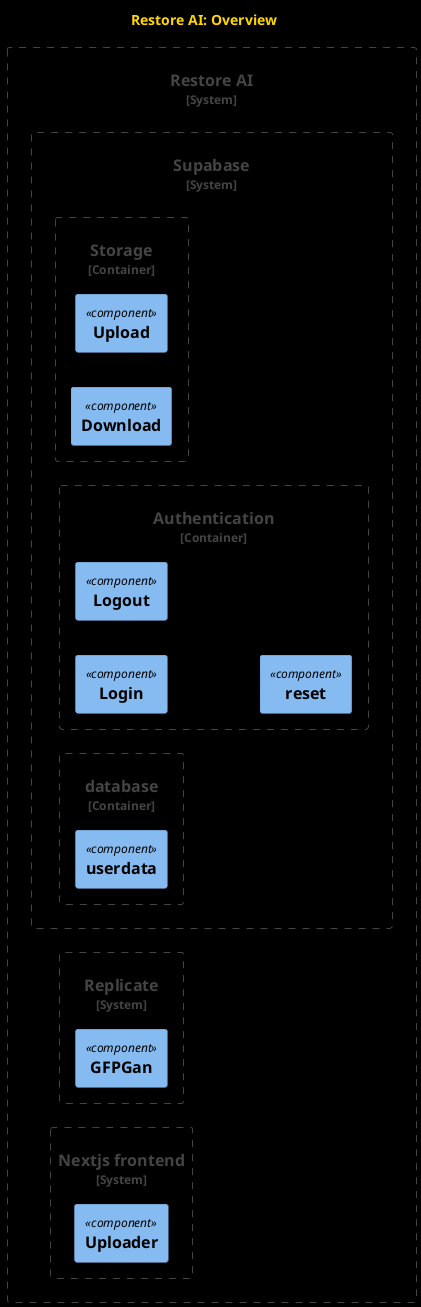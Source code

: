 @startuml restoreai

title Restore AI: Overview

left to right direction

set separator none

!include <C4/C4>
!include <C4/C4_Context>
!include <C4/C4_Component>

skinparam BackgroundColor black
skinparam DefaultFontColor gold

System_Boundary(restoreai, "Restore AI") {

  System_Boundary(supabase, "Supabase") {
    Container_Boundary(storage, "Storage") {
      Component(upload, "Upload")
      Component(download, "Download")
    }

    Container_Boundary(auth, "Authentication") {
      Component(login, "Login")
      Component(logout, "Logout")
      Component(login, "Login")
      Component(reset, "reset")
    }

    Container_Boundary(db, "database") {
      Component(userdata, "userdata")
    }
  }

  System_Boundary(replicate, "Replicate") {
    Component(gfpgan, "GFPGan")
  }

  System_Boundary(next, "Nextjs frontend") {
    Component(uploader, "Uploader")
  }
}

@enduml
